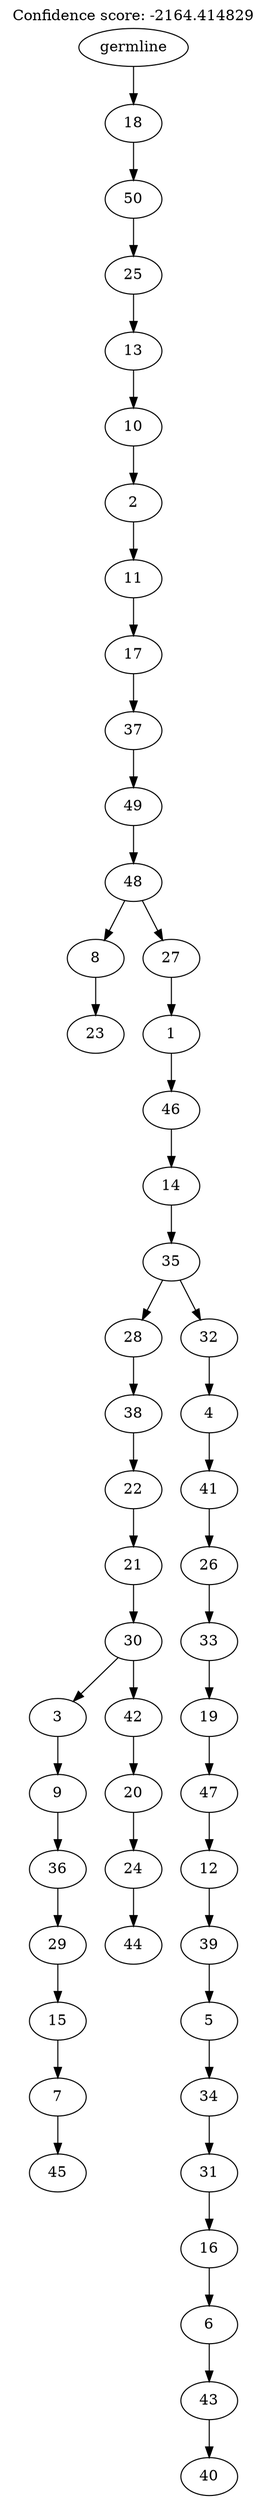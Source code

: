 digraph g {
	"49" -> "50";
	"50" [label="23"];
	"47" -> "48";
	"48" [label="45"];
	"46" -> "47";
	"47" [label="7"];
	"45" -> "46";
	"46" [label="15"];
	"44" -> "45";
	"45" [label="29"];
	"43" -> "44";
	"44" [label="36"];
	"42" -> "43";
	"43" [label="9"];
	"40" -> "41";
	"41" [label="44"];
	"39" -> "40";
	"40" [label="24"];
	"38" -> "39";
	"39" [label="20"];
	"37" -> "38";
	"38" [label="42"];
	"37" -> "42";
	"42" [label="3"];
	"36" -> "37";
	"37" [label="30"];
	"35" -> "36";
	"36" [label="21"];
	"34" -> "35";
	"35" [label="22"];
	"33" -> "34";
	"34" [label="38"];
	"31" -> "32";
	"32" [label="40"];
	"30" -> "31";
	"31" [label="43"];
	"29" -> "30";
	"30" [label="6"];
	"28" -> "29";
	"29" [label="16"];
	"27" -> "28";
	"28" [label="31"];
	"26" -> "27";
	"27" [label="34"];
	"25" -> "26";
	"26" [label="5"];
	"24" -> "25";
	"25" [label="39"];
	"23" -> "24";
	"24" [label="12"];
	"22" -> "23";
	"23" [label="47"];
	"21" -> "22";
	"22" [label="19"];
	"20" -> "21";
	"21" [label="33"];
	"19" -> "20";
	"20" [label="26"];
	"18" -> "19";
	"19" [label="41"];
	"17" -> "18";
	"18" [label="4"];
	"16" -> "17";
	"17" [label="32"];
	"16" -> "33";
	"33" [label="28"];
	"15" -> "16";
	"16" [label="35"];
	"14" -> "15";
	"15" [label="14"];
	"13" -> "14";
	"14" [label="46"];
	"12" -> "13";
	"13" [label="1"];
	"11" -> "12";
	"12" [label="27"];
	"11" -> "49";
	"49" [label="8"];
	"10" -> "11";
	"11" [label="48"];
	"9" -> "10";
	"10" [label="49"];
	"8" -> "9";
	"9" [label="37"];
	"7" -> "8";
	"8" [label="17"];
	"6" -> "7";
	"7" [label="11"];
	"5" -> "6";
	"6" [label="2"];
	"4" -> "5";
	"5" [label="10"];
	"3" -> "4";
	"4" [label="13"];
	"2" -> "3";
	"3" [label="25"];
	"1" -> "2";
	"2" [label="50"];
	"0" -> "1";
	"1" [label="18"];
	"0" [label="germline"];
	labelloc="t";
	label="Confidence score: -2164.414829";
}
